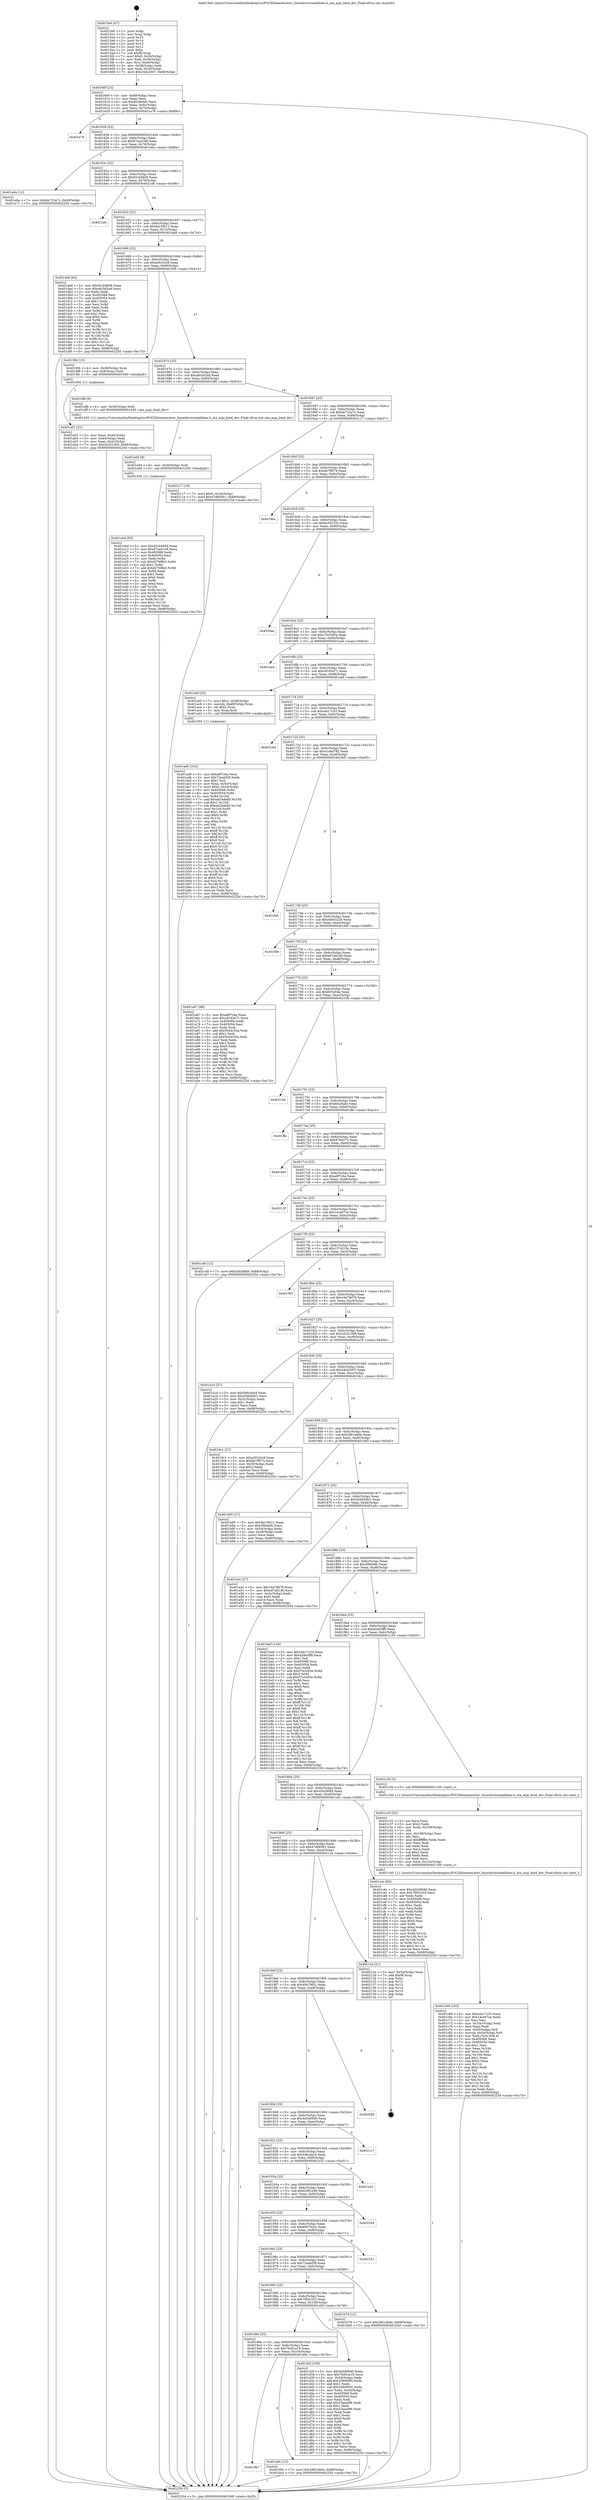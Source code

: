 digraph "0x4015e0" {
  label = "0x4015e0 (/mnt/c/Users/mathe/Desktop/tcc/POCII/binaries/extr_linuxdriversatalibata.h_ata_acpi_bind_dev_Final-ollvm.out::main(0))"
  labelloc = "t"
  node[shape=record]

  Entry [label="",width=0.3,height=0.3,shape=circle,fillcolor=black,style=filled]
  "0x40160f" [label="{
     0x40160f [23]\l
     | [instrs]\l
     &nbsp;&nbsp;0x40160f \<+3\>: mov -0x68(%rbp),%eax\l
     &nbsp;&nbsp;0x401612 \<+2\>: mov %eax,%ecx\l
     &nbsp;&nbsp;0x401614 \<+6\>: sub $0x8239cbfc,%ecx\l
     &nbsp;&nbsp;0x40161a \<+3\>: mov %eax,-0x6c(%rbp)\l
     &nbsp;&nbsp;0x40161d \<+3\>: mov %ecx,-0x70(%rbp)\l
     &nbsp;&nbsp;0x401620 \<+6\>: je 0000000000401e76 \<main+0x896\>\l
  }"]
  "0x401e76" [label="{
     0x401e76\l
  }", style=dashed]
  "0x401626" [label="{
     0x401626 [22]\l
     | [instrs]\l
     &nbsp;&nbsp;0x401626 \<+5\>: jmp 000000000040162b \<main+0x4b\>\l
     &nbsp;&nbsp;0x40162b \<+3\>: mov -0x6c(%rbp),%eax\l
     &nbsp;&nbsp;0x40162e \<+5\>: sub $0x87aa4108,%eax\l
     &nbsp;&nbsp;0x401633 \<+3\>: mov %eax,-0x74(%rbp)\l
     &nbsp;&nbsp;0x401636 \<+6\>: je 0000000000401e6a \<main+0x88a\>\l
  }"]
  Exit [label="",width=0.3,height=0.3,shape=circle,fillcolor=black,style=filled,peripheries=2]
  "0x401e6a" [label="{
     0x401e6a [12]\l
     | [instrs]\l
     &nbsp;&nbsp;0x401e6a \<+7\>: movl $0xbb723a7c,-0x68(%rbp)\l
     &nbsp;&nbsp;0x401e71 \<+5\>: jmp 000000000040225d \<main+0xc7d\>\l
  }"]
  "0x40163c" [label="{
     0x40163c [22]\l
     | [instrs]\l
     &nbsp;&nbsp;0x40163c \<+5\>: jmp 0000000000401641 \<main+0x61\>\l
     &nbsp;&nbsp;0x401641 \<+3\>: mov -0x6c(%rbp),%eax\l
     &nbsp;&nbsp;0x401644 \<+5\>: sub $0x92cb4858,%eax\l
     &nbsp;&nbsp;0x401649 \<+3\>: mov %eax,-0x78(%rbp)\l
     &nbsp;&nbsp;0x40164c \<+6\>: je 00000000004021e6 \<main+0xc06\>\l
  }"]
  "0x401e0d" [label="{
     0x401e0d [93]\l
     | [instrs]\l
     &nbsp;&nbsp;0x401e0d \<+5\>: mov $0x92cb4858,%eax\l
     &nbsp;&nbsp;0x401e12 \<+5\>: mov $0x87aa4108,%ecx\l
     &nbsp;&nbsp;0x401e17 \<+7\>: mov 0x405068,%edx\l
     &nbsp;&nbsp;0x401e1e \<+7\>: mov 0x405054,%esi\l
     &nbsp;&nbsp;0x401e25 \<+3\>: mov %edx,%r8d\l
     &nbsp;&nbsp;0x401e28 \<+7\>: sub $0xd2768fe3,%r8d\l
     &nbsp;&nbsp;0x401e2f \<+4\>: sub $0x1,%r8d\l
     &nbsp;&nbsp;0x401e33 \<+7\>: add $0xd2768fe3,%r8d\l
     &nbsp;&nbsp;0x401e3a \<+4\>: imul %r8d,%edx\l
     &nbsp;&nbsp;0x401e3e \<+3\>: and $0x1,%edx\l
     &nbsp;&nbsp;0x401e41 \<+3\>: cmp $0x0,%edx\l
     &nbsp;&nbsp;0x401e44 \<+4\>: sete %r9b\l
     &nbsp;&nbsp;0x401e48 \<+3\>: cmp $0xa,%esi\l
     &nbsp;&nbsp;0x401e4b \<+4\>: setl %r10b\l
     &nbsp;&nbsp;0x401e4f \<+3\>: mov %r9b,%r11b\l
     &nbsp;&nbsp;0x401e52 \<+3\>: and %r10b,%r11b\l
     &nbsp;&nbsp;0x401e55 \<+3\>: xor %r10b,%r9b\l
     &nbsp;&nbsp;0x401e58 \<+3\>: or %r9b,%r11b\l
     &nbsp;&nbsp;0x401e5b \<+4\>: test $0x1,%r11b\l
     &nbsp;&nbsp;0x401e5f \<+3\>: cmovne %ecx,%eax\l
     &nbsp;&nbsp;0x401e62 \<+3\>: mov %eax,-0x68(%rbp)\l
     &nbsp;&nbsp;0x401e65 \<+5\>: jmp 000000000040225d \<main+0xc7d\>\l
  }"]
  "0x4021e6" [label="{
     0x4021e6\l
  }", style=dashed]
  "0x401652" [label="{
     0x401652 [22]\l
     | [instrs]\l
     &nbsp;&nbsp;0x401652 \<+5\>: jmp 0000000000401657 \<main+0x77\>\l
     &nbsp;&nbsp;0x401657 \<+3\>: mov -0x6c(%rbp),%eax\l
     &nbsp;&nbsp;0x40165a \<+5\>: sub $0x9a15f011,%eax\l
     &nbsp;&nbsp;0x40165f \<+3\>: mov %eax,-0x7c(%rbp)\l
     &nbsp;&nbsp;0x401662 \<+6\>: je 0000000000401da8 \<main+0x7c8\>\l
  }"]
  "0x401e04" [label="{
     0x401e04 [9]\l
     | [instrs]\l
     &nbsp;&nbsp;0x401e04 \<+4\>: mov -0x50(%rbp),%rdi\l
     &nbsp;&nbsp;0x401e08 \<+5\>: call 0000000000401030 \<free@plt\>\l
     | [calls]\l
     &nbsp;&nbsp;0x401030 \{1\} (unknown)\l
  }"]
  "0x401da8" [label="{
     0x401da8 [83]\l
     | [instrs]\l
     &nbsp;&nbsp;0x401da8 \<+5\>: mov $0x92cb4858,%eax\l
     &nbsp;&nbsp;0x401dad \<+5\>: mov $0xa6c5d2ad,%ecx\l
     &nbsp;&nbsp;0x401db2 \<+2\>: xor %edx,%edx\l
     &nbsp;&nbsp;0x401db4 \<+7\>: mov 0x405068,%esi\l
     &nbsp;&nbsp;0x401dbb \<+7\>: mov 0x405054,%edi\l
     &nbsp;&nbsp;0x401dc2 \<+3\>: sub $0x1,%edx\l
     &nbsp;&nbsp;0x401dc5 \<+3\>: mov %esi,%r8d\l
     &nbsp;&nbsp;0x401dc8 \<+3\>: add %edx,%r8d\l
     &nbsp;&nbsp;0x401dcb \<+4\>: imul %r8d,%esi\l
     &nbsp;&nbsp;0x401dcf \<+3\>: and $0x1,%esi\l
     &nbsp;&nbsp;0x401dd2 \<+3\>: cmp $0x0,%esi\l
     &nbsp;&nbsp;0x401dd5 \<+4\>: sete %r9b\l
     &nbsp;&nbsp;0x401dd9 \<+3\>: cmp $0xa,%edi\l
     &nbsp;&nbsp;0x401ddc \<+4\>: setl %r10b\l
     &nbsp;&nbsp;0x401de0 \<+3\>: mov %r9b,%r11b\l
     &nbsp;&nbsp;0x401de3 \<+3\>: and %r10b,%r11b\l
     &nbsp;&nbsp;0x401de6 \<+3\>: xor %r10b,%r9b\l
     &nbsp;&nbsp;0x401de9 \<+3\>: or %r9b,%r11b\l
     &nbsp;&nbsp;0x401dec \<+4\>: test $0x1,%r11b\l
     &nbsp;&nbsp;0x401df0 \<+3\>: cmovne %ecx,%eax\l
     &nbsp;&nbsp;0x401df3 \<+3\>: mov %eax,-0x68(%rbp)\l
     &nbsp;&nbsp;0x401df6 \<+5\>: jmp 000000000040225d \<main+0xc7d\>\l
  }"]
  "0x401668" [label="{
     0x401668 [22]\l
     | [instrs]\l
     &nbsp;&nbsp;0x401668 \<+5\>: jmp 000000000040166d \<main+0x8d\>\l
     &nbsp;&nbsp;0x40166d \<+3\>: mov -0x6c(%rbp),%eax\l
     &nbsp;&nbsp;0x401670 \<+5\>: sub $0xa3f1b2c8,%eax\l
     &nbsp;&nbsp;0x401675 \<+3\>: mov %eax,-0x80(%rbp)\l
     &nbsp;&nbsp;0x401678 \<+6\>: je 00000000004019f4 \<main+0x414\>\l
  }"]
  "0x4019b7" [label="{
     0x4019b7\l
  }", style=dashed]
  "0x4019f4" [label="{
     0x4019f4 [13]\l
     | [instrs]\l
     &nbsp;&nbsp;0x4019f4 \<+4\>: mov -0x40(%rbp),%rax\l
     &nbsp;&nbsp;0x4019f8 \<+4\>: mov 0x8(%rax),%rdi\l
     &nbsp;&nbsp;0x4019fc \<+5\>: call 0000000000401060 \<atoi@plt\>\l
     | [calls]\l
     &nbsp;&nbsp;0x401060 \{1\} (unknown)\l
  }"]
  "0x40167e" [label="{
     0x40167e [25]\l
     | [instrs]\l
     &nbsp;&nbsp;0x40167e \<+5\>: jmp 0000000000401683 \<main+0xa3\>\l
     &nbsp;&nbsp;0x401683 \<+3\>: mov -0x6c(%rbp),%eax\l
     &nbsp;&nbsp;0x401686 \<+5\>: sub $0xa6c5d2ad,%eax\l
     &nbsp;&nbsp;0x40168b \<+6\>: mov %eax,-0x84(%rbp)\l
     &nbsp;&nbsp;0x401691 \<+6\>: je 0000000000401dfb \<main+0x81b\>\l
  }"]
  "0x401d9c" [label="{
     0x401d9c [12]\l
     | [instrs]\l
     &nbsp;&nbsp;0x401d9c \<+7\>: movl $0x2861a6de,-0x68(%rbp)\l
     &nbsp;&nbsp;0x401da3 \<+5\>: jmp 000000000040225d \<main+0xc7d\>\l
  }"]
  "0x401dfb" [label="{
     0x401dfb [9]\l
     | [instrs]\l
     &nbsp;&nbsp;0x401dfb \<+4\>: mov -0x50(%rbp),%rdi\l
     &nbsp;&nbsp;0x401dff \<+5\>: call 0000000000401430 \<ata_acpi_bind_dev\>\l
     | [calls]\l
     &nbsp;&nbsp;0x401430 \{1\} (/mnt/c/Users/mathe/Desktop/tcc/POCII/binaries/extr_linuxdriversatalibata.h_ata_acpi_bind_dev_Final-ollvm.out::ata_acpi_bind_dev)\l
  }"]
  "0x401697" [label="{
     0x401697 [25]\l
     | [instrs]\l
     &nbsp;&nbsp;0x401697 \<+5\>: jmp 000000000040169c \<main+0xbc\>\l
     &nbsp;&nbsp;0x40169c \<+3\>: mov -0x6c(%rbp),%eax\l
     &nbsp;&nbsp;0x40169f \<+5\>: sub $0xbb723a7c,%eax\l
     &nbsp;&nbsp;0x4016a4 \<+6\>: mov %eax,-0x88(%rbp)\l
     &nbsp;&nbsp;0x4016aa \<+6\>: je 0000000000402117 \<main+0xb37\>\l
  }"]
  "0x40199e" [label="{
     0x40199e [25]\l
     | [instrs]\l
     &nbsp;&nbsp;0x40199e \<+5\>: jmp 00000000004019a3 \<main+0x3c3\>\l
     &nbsp;&nbsp;0x4019a3 \<+3\>: mov -0x6c(%rbp),%eax\l
     &nbsp;&nbsp;0x4019a6 \<+5\>: sub $0x7bd5ca18,%eax\l
     &nbsp;&nbsp;0x4019ab \<+6\>: mov %eax,-0x104(%rbp)\l
     &nbsp;&nbsp;0x4019b1 \<+6\>: je 0000000000401d9c \<main+0x7bc\>\l
  }"]
  "0x402117" [label="{
     0x402117 [19]\l
     | [instrs]\l
     &nbsp;&nbsp;0x402117 \<+7\>: movl $0x0,-0x34(%rbp)\l
     &nbsp;&nbsp;0x40211e \<+7\>: movl $0x47d69361,-0x68(%rbp)\l
     &nbsp;&nbsp;0x402125 \<+5\>: jmp 000000000040225d \<main+0xc7d\>\l
  }"]
  "0x4016b0" [label="{
     0x4016b0 [25]\l
     | [instrs]\l
     &nbsp;&nbsp;0x4016b0 \<+5\>: jmp 00000000004016b5 \<main+0xd5\>\l
     &nbsp;&nbsp;0x4016b5 \<+3\>: mov -0x6c(%rbp),%eax\l
     &nbsp;&nbsp;0x4016b8 \<+5\>: sub $0xbb7ff574,%eax\l
     &nbsp;&nbsp;0x4016bd \<+6\>: mov %eax,-0x8c(%rbp)\l
     &nbsp;&nbsp;0x4016c3 \<+6\>: je 00000000004019dc \<main+0x3fc\>\l
  }"]
  "0x401d2f" [label="{
     0x401d2f [109]\l
     | [instrs]\l
     &nbsp;&nbsp;0x401d2f \<+5\>: mov $0x4d340940,%eax\l
     &nbsp;&nbsp;0x401d34 \<+5\>: mov $0x7bd5ca18,%ecx\l
     &nbsp;&nbsp;0x401d39 \<+3\>: mov -0x54(%rbp),%edx\l
     &nbsp;&nbsp;0x401d3c \<+6\>: add $0x2080f595,%edx\l
     &nbsp;&nbsp;0x401d42 \<+3\>: add $0x1,%edx\l
     &nbsp;&nbsp;0x401d45 \<+6\>: sub $0x2080f595,%edx\l
     &nbsp;&nbsp;0x401d4b \<+3\>: mov %edx,-0x54(%rbp)\l
     &nbsp;&nbsp;0x401d4e \<+7\>: mov 0x405068,%edx\l
     &nbsp;&nbsp;0x401d55 \<+7\>: mov 0x405054,%esi\l
     &nbsp;&nbsp;0x401d5c \<+2\>: mov %edx,%edi\l
     &nbsp;&nbsp;0x401d5e \<+6\>: add $0x53aea9f6,%edi\l
     &nbsp;&nbsp;0x401d64 \<+3\>: sub $0x1,%edi\l
     &nbsp;&nbsp;0x401d67 \<+6\>: sub $0x53aea9f6,%edi\l
     &nbsp;&nbsp;0x401d6d \<+3\>: imul %edi,%edx\l
     &nbsp;&nbsp;0x401d70 \<+3\>: and $0x1,%edx\l
     &nbsp;&nbsp;0x401d73 \<+3\>: cmp $0x0,%edx\l
     &nbsp;&nbsp;0x401d76 \<+4\>: sete %r8b\l
     &nbsp;&nbsp;0x401d7a \<+3\>: cmp $0xa,%esi\l
     &nbsp;&nbsp;0x401d7d \<+4\>: setl %r9b\l
     &nbsp;&nbsp;0x401d81 \<+3\>: mov %r8b,%r10b\l
     &nbsp;&nbsp;0x401d84 \<+3\>: and %r9b,%r10b\l
     &nbsp;&nbsp;0x401d87 \<+3\>: xor %r9b,%r8b\l
     &nbsp;&nbsp;0x401d8a \<+3\>: or %r8b,%r10b\l
     &nbsp;&nbsp;0x401d8d \<+4\>: test $0x1,%r10b\l
     &nbsp;&nbsp;0x401d91 \<+3\>: cmovne %ecx,%eax\l
     &nbsp;&nbsp;0x401d94 \<+3\>: mov %eax,-0x68(%rbp)\l
     &nbsp;&nbsp;0x401d97 \<+5\>: jmp 000000000040225d \<main+0xc7d\>\l
  }"]
  "0x4019dc" [label="{
     0x4019dc\l
  }", style=dashed]
  "0x4016c9" [label="{
     0x4016c9 [25]\l
     | [instrs]\l
     &nbsp;&nbsp;0x4016c9 \<+5\>: jmp 00000000004016ce \<main+0xee\>\l
     &nbsp;&nbsp;0x4016ce \<+3\>: mov -0x6c(%rbp),%eax\l
     &nbsp;&nbsp;0x4016d1 \<+5\>: sub $0xbc56233c,%eax\l
     &nbsp;&nbsp;0x4016d6 \<+6\>: mov %eax,-0x90(%rbp)\l
     &nbsp;&nbsp;0x4016dc \<+6\>: je 00000000004020ae \<main+0xace\>\l
  }"]
  "0x401c69" [label="{
     0x401c69 [103]\l
     | [instrs]\l
     &nbsp;&nbsp;0x401c69 \<+5\>: mov $0xceb17c33,%ecx\l
     &nbsp;&nbsp;0x401c6e \<+5\>: mov $0x14ce67ce,%edx\l
     &nbsp;&nbsp;0x401c73 \<+2\>: xor %esi,%esi\l
     &nbsp;&nbsp;0x401c75 \<+6\>: mov -0x10c(%rbp),%edi\l
     &nbsp;&nbsp;0x401c7b \<+3\>: imul %eax,%edi\l
     &nbsp;&nbsp;0x401c7e \<+4\>: mov -0x50(%rbp),%r8\l
     &nbsp;&nbsp;0x401c82 \<+4\>: movslq -0x54(%rbp),%r9\l
     &nbsp;&nbsp;0x401c86 \<+4\>: mov %edi,(%r8,%r9,4)\l
     &nbsp;&nbsp;0x401c8a \<+7\>: mov 0x405068,%eax\l
     &nbsp;&nbsp;0x401c91 \<+7\>: mov 0x405054,%edi\l
     &nbsp;&nbsp;0x401c98 \<+3\>: sub $0x1,%esi\l
     &nbsp;&nbsp;0x401c9b \<+3\>: mov %eax,%r10d\l
     &nbsp;&nbsp;0x401c9e \<+3\>: add %esi,%r10d\l
     &nbsp;&nbsp;0x401ca1 \<+4\>: imul %r10d,%eax\l
     &nbsp;&nbsp;0x401ca5 \<+3\>: and $0x1,%eax\l
     &nbsp;&nbsp;0x401ca8 \<+3\>: cmp $0x0,%eax\l
     &nbsp;&nbsp;0x401cab \<+4\>: sete %r11b\l
     &nbsp;&nbsp;0x401caf \<+3\>: cmp $0xa,%edi\l
     &nbsp;&nbsp;0x401cb2 \<+3\>: setl %bl\l
     &nbsp;&nbsp;0x401cb5 \<+3\>: mov %r11b,%r14b\l
     &nbsp;&nbsp;0x401cb8 \<+3\>: and %bl,%r14b\l
     &nbsp;&nbsp;0x401cbb \<+3\>: xor %bl,%r11b\l
     &nbsp;&nbsp;0x401cbe \<+3\>: or %r11b,%r14b\l
     &nbsp;&nbsp;0x401cc1 \<+4\>: test $0x1,%r14b\l
     &nbsp;&nbsp;0x401cc5 \<+3\>: cmovne %edx,%ecx\l
     &nbsp;&nbsp;0x401cc8 \<+3\>: mov %ecx,-0x68(%rbp)\l
     &nbsp;&nbsp;0x401ccb \<+5\>: jmp 000000000040225d \<main+0xc7d\>\l
  }"]
  "0x4020ae" [label="{
     0x4020ae\l
  }", style=dashed]
  "0x4016e2" [label="{
     0x4016e2 [25]\l
     | [instrs]\l
     &nbsp;&nbsp;0x4016e2 \<+5\>: jmp 00000000004016e7 \<main+0x107\>\l
     &nbsp;&nbsp;0x4016e7 \<+3\>: mov -0x6c(%rbp),%eax\l
     &nbsp;&nbsp;0x4016ea \<+5\>: sub $0xc7b53d0a,%eax\l
     &nbsp;&nbsp;0x4016ef \<+6\>: mov %eax,-0x94(%rbp)\l
     &nbsp;&nbsp;0x4016f5 \<+6\>: je 0000000000401ea4 \<main+0x8c4\>\l
  }"]
  "0x401c35" [label="{
     0x401c35 [52]\l
     | [instrs]\l
     &nbsp;&nbsp;0x401c35 \<+2\>: xor %ecx,%ecx\l
     &nbsp;&nbsp;0x401c37 \<+5\>: mov $0x2,%edx\l
     &nbsp;&nbsp;0x401c3c \<+6\>: mov %edx,-0x108(%rbp)\l
     &nbsp;&nbsp;0x401c42 \<+1\>: cltd\l
     &nbsp;&nbsp;0x401c43 \<+6\>: mov -0x108(%rbp),%esi\l
     &nbsp;&nbsp;0x401c49 \<+2\>: idiv %esi\l
     &nbsp;&nbsp;0x401c4b \<+6\>: imul $0xfffffffe,%edx,%edx\l
     &nbsp;&nbsp;0x401c51 \<+2\>: mov %ecx,%edi\l
     &nbsp;&nbsp;0x401c53 \<+2\>: sub %edx,%edi\l
     &nbsp;&nbsp;0x401c55 \<+2\>: mov %ecx,%edx\l
     &nbsp;&nbsp;0x401c57 \<+3\>: sub $0x1,%edx\l
     &nbsp;&nbsp;0x401c5a \<+2\>: add %edx,%edi\l
     &nbsp;&nbsp;0x401c5c \<+2\>: sub %edi,%ecx\l
     &nbsp;&nbsp;0x401c5e \<+6\>: mov %ecx,-0x10c(%rbp)\l
     &nbsp;&nbsp;0x401c64 \<+5\>: call 0000000000401160 \<next_i\>\l
     | [calls]\l
     &nbsp;&nbsp;0x401160 \{1\} (/mnt/c/Users/mathe/Desktop/tcc/POCII/binaries/extr_linuxdriversatalibata.h_ata_acpi_bind_dev_Final-ollvm.out::next_i)\l
  }"]
  "0x401ea4" [label="{
     0x401ea4\l
  }", style=dashed]
  "0x4016fb" [label="{
     0x4016fb [25]\l
     | [instrs]\l
     &nbsp;&nbsp;0x4016fb \<+5\>: jmp 0000000000401700 \<main+0x120\>\l
     &nbsp;&nbsp;0x401700 \<+3\>: mov -0x6c(%rbp),%eax\l
     &nbsp;&nbsp;0x401703 \<+5\>: sub $0xc8183e71,%eax\l
     &nbsp;&nbsp;0x401708 \<+6\>: mov %eax,-0x98(%rbp)\l
     &nbsp;&nbsp;0x40170e \<+6\>: je 0000000000401abf \<main+0x4df\>\l
  }"]
  "0x401985" [label="{
     0x401985 [25]\l
     | [instrs]\l
     &nbsp;&nbsp;0x401985 \<+5\>: jmp 000000000040198a \<main+0x3aa\>\l
     &nbsp;&nbsp;0x40198a \<+3\>: mov -0x6c(%rbp),%eax\l
     &nbsp;&nbsp;0x40198d \<+5\>: sub $0x78f3c333,%eax\l
     &nbsp;&nbsp;0x401992 \<+6\>: mov %eax,-0x100(%rbp)\l
     &nbsp;&nbsp;0x401998 \<+6\>: je 0000000000401d2f \<main+0x74f\>\l
  }"]
  "0x401abf" [label="{
     0x401abf [23]\l
     | [instrs]\l
     &nbsp;&nbsp;0x401abf \<+7\>: movl $0x1,-0x48(%rbp)\l
     &nbsp;&nbsp;0x401ac6 \<+4\>: movslq -0x48(%rbp),%rax\l
     &nbsp;&nbsp;0x401aca \<+4\>: shl $0x2,%rax\l
     &nbsp;&nbsp;0x401ace \<+3\>: mov %rax,%rdi\l
     &nbsp;&nbsp;0x401ad1 \<+5\>: call 0000000000401050 \<malloc@plt\>\l
     | [calls]\l
     &nbsp;&nbsp;0x401050 \{1\} (unknown)\l
  }"]
  "0x401714" [label="{
     0x401714 [25]\l
     | [instrs]\l
     &nbsp;&nbsp;0x401714 \<+5\>: jmp 0000000000401719 \<main+0x139\>\l
     &nbsp;&nbsp;0x401719 \<+3\>: mov -0x6c(%rbp),%eax\l
     &nbsp;&nbsp;0x40171c \<+5\>: sub $0xceb17c33,%eax\l
     &nbsp;&nbsp;0x401721 \<+6\>: mov %eax,-0x9c(%rbp)\l
     &nbsp;&nbsp;0x401727 \<+6\>: je 000000000040216d \<main+0xb8d\>\l
  }"]
  "0x401b79" [label="{
     0x401b79 [12]\l
     | [instrs]\l
     &nbsp;&nbsp;0x401b79 \<+7\>: movl $0x2861a6de,-0x68(%rbp)\l
     &nbsp;&nbsp;0x401b80 \<+5\>: jmp 000000000040225d \<main+0xc7d\>\l
  }"]
  "0x40216d" [label="{
     0x40216d\l
  }", style=dashed]
  "0x40172d" [label="{
     0x40172d [25]\l
     | [instrs]\l
     &nbsp;&nbsp;0x40172d \<+5\>: jmp 0000000000401732 \<main+0x152\>\l
     &nbsp;&nbsp;0x401732 \<+3\>: mov -0x6c(%rbp),%eax\l
     &nbsp;&nbsp;0x401735 \<+5\>: sub $0xe1ebd782,%eax\l
     &nbsp;&nbsp;0x40173a \<+6\>: mov %eax,-0xa0(%rbp)\l
     &nbsp;&nbsp;0x401740 \<+6\>: je 0000000000401fe5 \<main+0xa05\>\l
  }"]
  "0x40196c" [label="{
     0x40196c [25]\l
     | [instrs]\l
     &nbsp;&nbsp;0x40196c \<+5\>: jmp 0000000000401971 \<main+0x391\>\l
     &nbsp;&nbsp;0x401971 \<+3\>: mov -0x6c(%rbp),%eax\l
     &nbsp;&nbsp;0x401974 \<+5\>: sub $0x72eabf28,%eax\l
     &nbsp;&nbsp;0x401979 \<+6\>: mov %eax,-0xfc(%rbp)\l
     &nbsp;&nbsp;0x40197f \<+6\>: je 0000000000401b79 \<main+0x599\>\l
  }"]
  "0x401fe5" [label="{
     0x401fe5\l
  }", style=dashed]
  "0x401746" [label="{
     0x401746 [25]\l
     | [instrs]\l
     &nbsp;&nbsp;0x401746 \<+5\>: jmp 000000000040174b \<main+0x16b\>\l
     &nbsp;&nbsp;0x40174b \<+3\>: mov -0x6c(%rbp),%eax\l
     &nbsp;&nbsp;0x40174e \<+5\>: sub $0xe4b03226,%eax\l
     &nbsp;&nbsp;0x401753 \<+6\>: mov %eax,-0xa4(%rbp)\l
     &nbsp;&nbsp;0x401759 \<+6\>: je 0000000000401fd9 \<main+0x9f9\>\l
  }"]
  "0x402251" [label="{
     0x402251\l
  }", style=dashed]
  "0x401fd9" [label="{
     0x401fd9\l
  }", style=dashed]
  "0x40175f" [label="{
     0x40175f [25]\l
     | [instrs]\l
     &nbsp;&nbsp;0x40175f \<+5\>: jmp 0000000000401764 \<main+0x184\>\l
     &nbsp;&nbsp;0x401764 \<+3\>: mov -0x6c(%rbp),%eax\l
     &nbsp;&nbsp;0x401767 \<+5\>: sub $0xed7dd140,%eax\l
     &nbsp;&nbsp;0x40176c \<+6\>: mov %eax,-0xa8(%rbp)\l
     &nbsp;&nbsp;0x401772 \<+6\>: je 0000000000401a67 \<main+0x487\>\l
  }"]
  "0x401953" [label="{
     0x401953 [25]\l
     | [instrs]\l
     &nbsp;&nbsp;0x401953 \<+5\>: jmp 0000000000401958 \<main+0x378\>\l
     &nbsp;&nbsp;0x401958 \<+3\>: mov -0x6c(%rbp),%eax\l
     &nbsp;&nbsp;0x40195b \<+5\>: sub $0x69070cbc,%eax\l
     &nbsp;&nbsp;0x401960 \<+6\>: mov %eax,-0xf8(%rbp)\l
     &nbsp;&nbsp;0x401966 \<+6\>: je 0000000000402251 \<main+0xc71\>\l
  }"]
  "0x401a67" [label="{
     0x401a67 [88]\l
     | [instrs]\l
     &nbsp;&nbsp;0x401a67 \<+5\>: mov $0xa9f7c6a,%eax\l
     &nbsp;&nbsp;0x401a6c \<+5\>: mov $0xc8183e71,%ecx\l
     &nbsp;&nbsp;0x401a71 \<+7\>: mov 0x405068,%edx\l
     &nbsp;&nbsp;0x401a78 \<+7\>: mov 0x405054,%esi\l
     &nbsp;&nbsp;0x401a7f \<+2\>: mov %edx,%edi\l
     &nbsp;&nbsp;0x401a81 \<+6\>: add $0x5044c53a,%edi\l
     &nbsp;&nbsp;0x401a87 \<+3\>: sub $0x1,%edi\l
     &nbsp;&nbsp;0x401a8a \<+6\>: sub $0x5044c53a,%edi\l
     &nbsp;&nbsp;0x401a90 \<+3\>: imul %edi,%edx\l
     &nbsp;&nbsp;0x401a93 \<+3\>: and $0x1,%edx\l
     &nbsp;&nbsp;0x401a96 \<+3\>: cmp $0x0,%edx\l
     &nbsp;&nbsp;0x401a99 \<+4\>: sete %r8b\l
     &nbsp;&nbsp;0x401a9d \<+3\>: cmp $0xa,%esi\l
     &nbsp;&nbsp;0x401aa0 \<+4\>: setl %r9b\l
     &nbsp;&nbsp;0x401aa4 \<+3\>: mov %r8b,%r10b\l
     &nbsp;&nbsp;0x401aa7 \<+3\>: and %r9b,%r10b\l
     &nbsp;&nbsp;0x401aaa \<+3\>: xor %r9b,%r8b\l
     &nbsp;&nbsp;0x401aad \<+3\>: or %r8b,%r10b\l
     &nbsp;&nbsp;0x401ab0 \<+4\>: test $0x1,%r10b\l
     &nbsp;&nbsp;0x401ab4 \<+3\>: cmovne %ecx,%eax\l
     &nbsp;&nbsp;0x401ab7 \<+3\>: mov %eax,-0x68(%rbp)\l
     &nbsp;&nbsp;0x401aba \<+5\>: jmp 000000000040225d \<main+0xc7d\>\l
  }"]
  "0x401778" [label="{
     0x401778 [25]\l
     | [instrs]\l
     &nbsp;&nbsp;0x401778 \<+5\>: jmp 000000000040177d \<main+0x19d\>\l
     &nbsp;&nbsp;0x40177d \<+3\>: mov -0x6c(%rbp),%eax\l
     &nbsp;&nbsp;0x401780 \<+5\>: sub $0xfcf5264e,%eax\l
     &nbsp;&nbsp;0x401785 \<+6\>: mov %eax,-0xac(%rbp)\l
     &nbsp;&nbsp;0x40178b \<+6\>: je 000000000040210b \<main+0xb2b\>\l
  }"]
  "0x402204" [label="{
     0x402204\l
  }", style=dashed]
  "0x40210b" [label="{
     0x40210b\l
  }", style=dashed]
  "0x401791" [label="{
     0x401791 [25]\l
     | [instrs]\l
     &nbsp;&nbsp;0x401791 \<+5\>: jmp 0000000000401796 \<main+0x1b6\>\l
     &nbsp;&nbsp;0x401796 \<+3\>: mov -0x6c(%rbp),%eax\l
     &nbsp;&nbsp;0x401799 \<+5\>: sub $0xfe428a8e,%eax\l
     &nbsp;&nbsp;0x40179e \<+6\>: mov %eax,-0xb0(%rbp)\l
     &nbsp;&nbsp;0x4017a4 \<+6\>: je 0000000000401ffe \<main+0xa1e\>\l
  }"]
  "0x40193a" [label="{
     0x40193a [25]\l
     | [instrs]\l
     &nbsp;&nbsp;0x40193a \<+5\>: jmp 000000000040193f \<main+0x35f\>\l
     &nbsp;&nbsp;0x40193f \<+3\>: mov -0x6c(%rbp),%eax\l
     &nbsp;&nbsp;0x401942 \<+5\>: sub $0x63f61e46,%eax\l
     &nbsp;&nbsp;0x401947 \<+6\>: mov %eax,-0xf4(%rbp)\l
     &nbsp;&nbsp;0x40194d \<+6\>: je 0000000000402204 \<main+0xc24\>\l
  }"]
  "0x401ffe" [label="{
     0x401ffe\l
  }", style=dashed]
  "0x4017aa" [label="{
     0x4017aa [25]\l
     | [instrs]\l
     &nbsp;&nbsp;0x4017aa \<+5\>: jmp 00000000004017af \<main+0x1cf\>\l
     &nbsp;&nbsp;0x4017af \<+3\>: mov -0x6c(%rbp),%eax\l
     &nbsp;&nbsp;0x4017b2 \<+5\>: sub $0x9794273,%eax\l
     &nbsp;&nbsp;0x4017b7 \<+6\>: mov %eax,-0xb4(%rbp)\l
     &nbsp;&nbsp;0x4017bd \<+6\>: je 0000000000401ebf \<main+0x8df\>\l
  }"]
  "0x401a31" [label="{
     0x401a31\l
  }", style=dashed]
  "0x401ebf" [label="{
     0x401ebf\l
  }", style=dashed]
  "0x4017c3" [label="{
     0x4017c3 [25]\l
     | [instrs]\l
     &nbsp;&nbsp;0x4017c3 \<+5\>: jmp 00000000004017c8 \<main+0x1e8\>\l
     &nbsp;&nbsp;0x4017c8 \<+3\>: mov -0x6c(%rbp),%eax\l
     &nbsp;&nbsp;0x4017cb \<+5\>: sub $0xa9f7c6a,%eax\l
     &nbsp;&nbsp;0x4017d0 \<+6\>: mov %eax,-0xb8(%rbp)\l
     &nbsp;&nbsp;0x4017d6 \<+6\>: je 000000000040213f \<main+0xb5f\>\l
  }"]
  "0x401921" [label="{
     0x401921 [25]\l
     | [instrs]\l
     &nbsp;&nbsp;0x401921 \<+5\>: jmp 0000000000401926 \<main+0x346\>\l
     &nbsp;&nbsp;0x401926 \<+3\>: mov -0x6c(%rbp),%eax\l
     &nbsp;&nbsp;0x401929 \<+5\>: sub $0x546cabc4,%eax\l
     &nbsp;&nbsp;0x40192e \<+6\>: mov %eax,-0xf0(%rbp)\l
     &nbsp;&nbsp;0x401934 \<+6\>: je 0000000000401a31 \<main+0x451\>\l
  }"]
  "0x40213f" [label="{
     0x40213f\l
  }", style=dashed]
  "0x4017dc" [label="{
     0x4017dc [25]\l
     | [instrs]\l
     &nbsp;&nbsp;0x4017dc \<+5\>: jmp 00000000004017e1 \<main+0x201\>\l
     &nbsp;&nbsp;0x4017e1 \<+3\>: mov -0x6c(%rbp),%eax\l
     &nbsp;&nbsp;0x4017e4 \<+5\>: sub $0x14ce67ce,%eax\l
     &nbsp;&nbsp;0x4017e9 \<+6\>: mov %eax,-0xbc(%rbp)\l
     &nbsp;&nbsp;0x4017ef \<+6\>: je 0000000000401cd0 \<main+0x6f0\>\l
  }"]
  "0x4021c7" [label="{
     0x4021c7\l
  }", style=dashed]
  "0x401cd0" [label="{
     0x401cd0 [12]\l
     | [instrs]\l
     &nbsp;&nbsp;0x401cd0 \<+7\>: movl $0x43b28fd9,-0x68(%rbp)\l
     &nbsp;&nbsp;0x401cd7 \<+5\>: jmp 000000000040225d \<main+0xc7d\>\l
  }"]
  "0x4017f5" [label="{
     0x4017f5 [25]\l
     | [instrs]\l
     &nbsp;&nbsp;0x4017f5 \<+5\>: jmp 00000000004017fa \<main+0x21a\>\l
     &nbsp;&nbsp;0x4017fa \<+3\>: mov -0x6c(%rbp),%eax\l
     &nbsp;&nbsp;0x4017fd \<+5\>: sub $0x1574219c,%eax\l
     &nbsp;&nbsp;0x401802 \<+6\>: mov %eax,-0xc0(%rbp)\l
     &nbsp;&nbsp;0x401808 \<+6\>: je 0000000000401f45 \<main+0x965\>\l
  }"]
  "0x401908" [label="{
     0x401908 [25]\l
     | [instrs]\l
     &nbsp;&nbsp;0x401908 \<+5\>: jmp 000000000040190d \<main+0x32d\>\l
     &nbsp;&nbsp;0x40190d \<+3\>: mov -0x6c(%rbp),%eax\l
     &nbsp;&nbsp;0x401910 \<+5\>: sub $0x4d340940,%eax\l
     &nbsp;&nbsp;0x401915 \<+6\>: mov %eax,-0xec(%rbp)\l
     &nbsp;&nbsp;0x40191b \<+6\>: je 00000000004021c7 \<main+0xbe7\>\l
  }"]
  "0x401f45" [label="{
     0x401f45\l
  }", style=dashed]
  "0x40180e" [label="{
     0x40180e [25]\l
     | [instrs]\l
     &nbsp;&nbsp;0x40180e \<+5\>: jmp 0000000000401813 \<main+0x233\>\l
     &nbsp;&nbsp;0x401813 \<+3\>: mov -0x6c(%rbp),%eax\l
     &nbsp;&nbsp;0x401816 \<+5\>: sub $0x16e78d79,%eax\l
     &nbsp;&nbsp;0x40181b \<+6\>: mov %eax,-0xc4(%rbp)\l
     &nbsp;&nbsp;0x401821 \<+6\>: je 000000000040201c \<main+0xa3c\>\l
  }"]
  "0x402028" [label="{
     0x402028\l
  }", style=dashed]
  "0x40201c" [label="{
     0x40201c\l
  }", style=dashed]
  "0x401827" [label="{
     0x401827 [25]\l
     | [instrs]\l
     &nbsp;&nbsp;0x401827 \<+5\>: jmp 000000000040182c \<main+0x24c\>\l
     &nbsp;&nbsp;0x40182c \<+3\>: mov -0x6c(%rbp),%eax\l
     &nbsp;&nbsp;0x40182f \<+5\>: sub $0x24251309,%eax\l
     &nbsp;&nbsp;0x401834 \<+6\>: mov %eax,-0xc8(%rbp)\l
     &nbsp;&nbsp;0x40183a \<+6\>: je 0000000000401a16 \<main+0x436\>\l
  }"]
  "0x4018ef" [label="{
     0x4018ef [25]\l
     | [instrs]\l
     &nbsp;&nbsp;0x4018ef \<+5\>: jmp 00000000004018f4 \<main+0x314\>\l
     &nbsp;&nbsp;0x4018f4 \<+3\>: mov -0x6c(%rbp),%eax\l
     &nbsp;&nbsp;0x4018f7 \<+5\>: sub $0x49b79f41,%eax\l
     &nbsp;&nbsp;0x4018fc \<+6\>: mov %eax,-0xe8(%rbp)\l
     &nbsp;&nbsp;0x401902 \<+6\>: je 0000000000402028 \<main+0xa48\>\l
  }"]
  "0x401a16" [label="{
     0x401a16 [27]\l
     | [instrs]\l
     &nbsp;&nbsp;0x401a16 \<+5\>: mov $0x546cabc4,%eax\l
     &nbsp;&nbsp;0x401a1b \<+5\>: mov $0x2b4b04b1,%ecx\l
     &nbsp;&nbsp;0x401a20 \<+3\>: mov -0x2c(%rbp),%edx\l
     &nbsp;&nbsp;0x401a23 \<+3\>: cmp $0x1,%edx\l
     &nbsp;&nbsp;0x401a26 \<+3\>: cmovl %ecx,%eax\l
     &nbsp;&nbsp;0x401a29 \<+3\>: mov %eax,-0x68(%rbp)\l
     &nbsp;&nbsp;0x401a2c \<+5\>: jmp 000000000040225d \<main+0xc7d\>\l
  }"]
  "0x401840" [label="{
     0x401840 [25]\l
     | [instrs]\l
     &nbsp;&nbsp;0x401840 \<+5\>: jmp 0000000000401845 \<main+0x265\>\l
     &nbsp;&nbsp;0x401845 \<+3\>: mov -0x6c(%rbp),%eax\l
     &nbsp;&nbsp;0x401848 \<+5\>: sub $0x24cb2007,%eax\l
     &nbsp;&nbsp;0x40184d \<+6\>: mov %eax,-0xcc(%rbp)\l
     &nbsp;&nbsp;0x401853 \<+6\>: je 00000000004019c1 \<main+0x3e1\>\l
  }"]
  "0x40212a" [label="{
     0x40212a [21]\l
     | [instrs]\l
     &nbsp;&nbsp;0x40212a \<+3\>: mov -0x34(%rbp),%eax\l
     &nbsp;&nbsp;0x40212d \<+7\>: add $0xf8,%rsp\l
     &nbsp;&nbsp;0x402134 \<+1\>: pop %rbx\l
     &nbsp;&nbsp;0x402135 \<+2\>: pop %r12\l
     &nbsp;&nbsp;0x402137 \<+2\>: pop %r13\l
     &nbsp;&nbsp;0x402139 \<+2\>: pop %r14\l
     &nbsp;&nbsp;0x40213b \<+2\>: pop %r15\l
     &nbsp;&nbsp;0x40213d \<+1\>: pop %rbp\l
     &nbsp;&nbsp;0x40213e \<+1\>: ret\l
  }"]
  "0x4019c1" [label="{
     0x4019c1 [27]\l
     | [instrs]\l
     &nbsp;&nbsp;0x4019c1 \<+5\>: mov $0xa3f1b2c8,%eax\l
     &nbsp;&nbsp;0x4019c6 \<+5\>: mov $0xbb7ff574,%ecx\l
     &nbsp;&nbsp;0x4019cb \<+3\>: mov -0x30(%rbp),%edx\l
     &nbsp;&nbsp;0x4019ce \<+3\>: cmp $0x2,%edx\l
     &nbsp;&nbsp;0x4019d1 \<+3\>: cmovne %ecx,%eax\l
     &nbsp;&nbsp;0x4019d4 \<+3\>: mov %eax,-0x68(%rbp)\l
     &nbsp;&nbsp;0x4019d7 \<+5\>: jmp 000000000040225d \<main+0xc7d\>\l
  }"]
  "0x401859" [label="{
     0x401859 [25]\l
     | [instrs]\l
     &nbsp;&nbsp;0x401859 \<+5\>: jmp 000000000040185e \<main+0x27e\>\l
     &nbsp;&nbsp;0x40185e \<+3\>: mov -0x6c(%rbp),%eax\l
     &nbsp;&nbsp;0x401861 \<+5\>: sub $0x2861a6de,%eax\l
     &nbsp;&nbsp;0x401866 \<+6\>: mov %eax,-0xd0(%rbp)\l
     &nbsp;&nbsp;0x40186c \<+6\>: je 0000000000401b85 \<main+0x5a5\>\l
  }"]
  "0x40225d" [label="{
     0x40225d [5]\l
     | [instrs]\l
     &nbsp;&nbsp;0x40225d \<+5\>: jmp 000000000040160f \<main+0x2f\>\l
  }"]
  "0x4015e0" [label="{
     0x4015e0 [47]\l
     | [instrs]\l
     &nbsp;&nbsp;0x4015e0 \<+1\>: push %rbp\l
     &nbsp;&nbsp;0x4015e1 \<+3\>: mov %rsp,%rbp\l
     &nbsp;&nbsp;0x4015e4 \<+2\>: push %r15\l
     &nbsp;&nbsp;0x4015e6 \<+2\>: push %r14\l
     &nbsp;&nbsp;0x4015e8 \<+2\>: push %r13\l
     &nbsp;&nbsp;0x4015ea \<+2\>: push %r12\l
     &nbsp;&nbsp;0x4015ec \<+1\>: push %rbx\l
     &nbsp;&nbsp;0x4015ed \<+7\>: sub $0xf8,%rsp\l
     &nbsp;&nbsp;0x4015f4 \<+7\>: movl $0x0,-0x34(%rbp)\l
     &nbsp;&nbsp;0x4015fb \<+3\>: mov %edi,-0x38(%rbp)\l
     &nbsp;&nbsp;0x4015fe \<+4\>: mov %rsi,-0x40(%rbp)\l
     &nbsp;&nbsp;0x401602 \<+3\>: mov -0x38(%rbp),%edi\l
     &nbsp;&nbsp;0x401605 \<+3\>: mov %edi,-0x30(%rbp)\l
     &nbsp;&nbsp;0x401608 \<+7\>: movl $0x24cb2007,-0x68(%rbp)\l
  }"]
  "0x401a01" [label="{
     0x401a01 [21]\l
     | [instrs]\l
     &nbsp;&nbsp;0x401a01 \<+3\>: mov %eax,-0x44(%rbp)\l
     &nbsp;&nbsp;0x401a04 \<+3\>: mov -0x44(%rbp),%eax\l
     &nbsp;&nbsp;0x401a07 \<+3\>: mov %eax,-0x2c(%rbp)\l
     &nbsp;&nbsp;0x401a0a \<+7\>: movl $0x24251309,-0x68(%rbp)\l
     &nbsp;&nbsp;0x401a11 \<+5\>: jmp 000000000040225d \<main+0xc7d\>\l
  }"]
  "0x4018d6" [label="{
     0x4018d6 [25]\l
     | [instrs]\l
     &nbsp;&nbsp;0x4018d6 \<+5\>: jmp 00000000004018db \<main+0x2fb\>\l
     &nbsp;&nbsp;0x4018db \<+3\>: mov -0x6c(%rbp),%eax\l
     &nbsp;&nbsp;0x4018de \<+5\>: sub $0x47d69361,%eax\l
     &nbsp;&nbsp;0x4018e3 \<+6\>: mov %eax,-0xe4(%rbp)\l
     &nbsp;&nbsp;0x4018e9 \<+6\>: je 000000000040212a \<main+0xb4a\>\l
  }"]
  "0x401b85" [label="{
     0x401b85 [27]\l
     | [instrs]\l
     &nbsp;&nbsp;0x401b85 \<+5\>: mov $0x9a15f011,%eax\l
     &nbsp;&nbsp;0x401b8a \<+5\>: mov $0x3f9ebdfc,%ecx\l
     &nbsp;&nbsp;0x401b8f \<+3\>: mov -0x54(%rbp),%edx\l
     &nbsp;&nbsp;0x401b92 \<+3\>: cmp -0x48(%rbp),%edx\l
     &nbsp;&nbsp;0x401b95 \<+3\>: cmovl %ecx,%eax\l
     &nbsp;&nbsp;0x401b98 \<+3\>: mov %eax,-0x68(%rbp)\l
     &nbsp;&nbsp;0x401b9b \<+5\>: jmp 000000000040225d \<main+0xc7d\>\l
  }"]
  "0x401872" [label="{
     0x401872 [25]\l
     | [instrs]\l
     &nbsp;&nbsp;0x401872 \<+5\>: jmp 0000000000401877 \<main+0x297\>\l
     &nbsp;&nbsp;0x401877 \<+3\>: mov -0x6c(%rbp),%eax\l
     &nbsp;&nbsp;0x40187a \<+5\>: sub $0x2b4b04b1,%eax\l
     &nbsp;&nbsp;0x40187f \<+6\>: mov %eax,-0xd4(%rbp)\l
     &nbsp;&nbsp;0x401885 \<+6\>: je 0000000000401a4c \<main+0x46c\>\l
  }"]
  "0x401cdc" [label="{
     0x401cdc [83]\l
     | [instrs]\l
     &nbsp;&nbsp;0x401cdc \<+5\>: mov $0x4d340940,%eax\l
     &nbsp;&nbsp;0x401ce1 \<+5\>: mov $0x78f3c333,%ecx\l
     &nbsp;&nbsp;0x401ce6 \<+2\>: xor %edx,%edx\l
     &nbsp;&nbsp;0x401ce8 \<+7\>: mov 0x405068,%esi\l
     &nbsp;&nbsp;0x401cef \<+7\>: mov 0x405054,%edi\l
     &nbsp;&nbsp;0x401cf6 \<+3\>: sub $0x1,%edx\l
     &nbsp;&nbsp;0x401cf9 \<+3\>: mov %esi,%r8d\l
     &nbsp;&nbsp;0x401cfc \<+3\>: add %edx,%r8d\l
     &nbsp;&nbsp;0x401cff \<+4\>: imul %r8d,%esi\l
     &nbsp;&nbsp;0x401d03 \<+3\>: and $0x1,%esi\l
     &nbsp;&nbsp;0x401d06 \<+3\>: cmp $0x0,%esi\l
     &nbsp;&nbsp;0x401d09 \<+4\>: sete %r9b\l
     &nbsp;&nbsp;0x401d0d \<+3\>: cmp $0xa,%edi\l
     &nbsp;&nbsp;0x401d10 \<+4\>: setl %r10b\l
     &nbsp;&nbsp;0x401d14 \<+3\>: mov %r9b,%r11b\l
     &nbsp;&nbsp;0x401d17 \<+3\>: and %r10b,%r11b\l
     &nbsp;&nbsp;0x401d1a \<+3\>: xor %r10b,%r9b\l
     &nbsp;&nbsp;0x401d1d \<+3\>: or %r9b,%r11b\l
     &nbsp;&nbsp;0x401d20 \<+4\>: test $0x1,%r11b\l
     &nbsp;&nbsp;0x401d24 \<+3\>: cmovne %ecx,%eax\l
     &nbsp;&nbsp;0x401d27 \<+3\>: mov %eax,-0x68(%rbp)\l
     &nbsp;&nbsp;0x401d2a \<+5\>: jmp 000000000040225d \<main+0xc7d\>\l
  }"]
  "0x401a4c" [label="{
     0x401a4c [27]\l
     | [instrs]\l
     &nbsp;&nbsp;0x401a4c \<+5\>: mov $0x16e78d79,%eax\l
     &nbsp;&nbsp;0x401a51 \<+5\>: mov $0xed7dd140,%ecx\l
     &nbsp;&nbsp;0x401a56 \<+3\>: mov -0x2c(%rbp),%edx\l
     &nbsp;&nbsp;0x401a59 \<+3\>: cmp $0x0,%edx\l
     &nbsp;&nbsp;0x401a5c \<+3\>: cmove %ecx,%eax\l
     &nbsp;&nbsp;0x401a5f \<+3\>: mov %eax,-0x68(%rbp)\l
     &nbsp;&nbsp;0x401a62 \<+5\>: jmp 000000000040225d \<main+0xc7d\>\l
  }"]
  "0x40188b" [label="{
     0x40188b [25]\l
     | [instrs]\l
     &nbsp;&nbsp;0x40188b \<+5\>: jmp 0000000000401890 \<main+0x2b0\>\l
     &nbsp;&nbsp;0x401890 \<+3\>: mov -0x6c(%rbp),%eax\l
     &nbsp;&nbsp;0x401893 \<+5\>: sub $0x3f9ebdfc,%eax\l
     &nbsp;&nbsp;0x401898 \<+6\>: mov %eax,-0xd8(%rbp)\l
     &nbsp;&nbsp;0x40189e \<+6\>: je 0000000000401ba0 \<main+0x5c0\>\l
  }"]
  "0x401ad6" [label="{
     0x401ad6 [163]\l
     | [instrs]\l
     &nbsp;&nbsp;0x401ad6 \<+5\>: mov $0xa9f7c6a,%ecx\l
     &nbsp;&nbsp;0x401adb \<+5\>: mov $0x72eabf28,%edx\l
     &nbsp;&nbsp;0x401ae0 \<+3\>: mov $0x1,%sil\l
     &nbsp;&nbsp;0x401ae3 \<+4\>: mov %rax,-0x50(%rbp)\l
     &nbsp;&nbsp;0x401ae7 \<+7\>: movl $0x0,-0x54(%rbp)\l
     &nbsp;&nbsp;0x401aee \<+8\>: mov 0x405068,%r8d\l
     &nbsp;&nbsp;0x401af6 \<+8\>: mov 0x405054,%r9d\l
     &nbsp;&nbsp;0x401afe \<+3\>: mov %r8d,%r10d\l
     &nbsp;&nbsp;0x401b01 \<+7\>: add $0xad24ded0,%r10d\l
     &nbsp;&nbsp;0x401b08 \<+4\>: sub $0x1,%r10d\l
     &nbsp;&nbsp;0x401b0c \<+7\>: sub $0xad24ded0,%r10d\l
     &nbsp;&nbsp;0x401b13 \<+4\>: imul %r10d,%r8d\l
     &nbsp;&nbsp;0x401b17 \<+4\>: and $0x1,%r8d\l
     &nbsp;&nbsp;0x401b1b \<+4\>: cmp $0x0,%r8d\l
     &nbsp;&nbsp;0x401b1f \<+4\>: sete %r11b\l
     &nbsp;&nbsp;0x401b23 \<+4\>: cmp $0xa,%r9d\l
     &nbsp;&nbsp;0x401b27 \<+3\>: setl %bl\l
     &nbsp;&nbsp;0x401b2a \<+3\>: mov %r11b,%r14b\l
     &nbsp;&nbsp;0x401b2d \<+4\>: xor $0xff,%r14b\l
     &nbsp;&nbsp;0x401b31 \<+3\>: mov %bl,%r15b\l
     &nbsp;&nbsp;0x401b34 \<+4\>: xor $0xff,%r15b\l
     &nbsp;&nbsp;0x401b38 \<+4\>: xor $0x0,%sil\l
     &nbsp;&nbsp;0x401b3c \<+3\>: mov %r14b,%r12b\l
     &nbsp;&nbsp;0x401b3f \<+4\>: and $0x0,%r12b\l
     &nbsp;&nbsp;0x401b43 \<+3\>: and %sil,%r11b\l
     &nbsp;&nbsp;0x401b46 \<+3\>: mov %r15b,%r13b\l
     &nbsp;&nbsp;0x401b49 \<+4\>: and $0x0,%r13b\l
     &nbsp;&nbsp;0x401b4d \<+3\>: and %sil,%bl\l
     &nbsp;&nbsp;0x401b50 \<+3\>: or %r11b,%r12b\l
     &nbsp;&nbsp;0x401b53 \<+3\>: or %bl,%r13b\l
     &nbsp;&nbsp;0x401b56 \<+3\>: xor %r13b,%r12b\l
     &nbsp;&nbsp;0x401b59 \<+3\>: or %r15b,%r14b\l
     &nbsp;&nbsp;0x401b5c \<+4\>: xor $0xff,%r14b\l
     &nbsp;&nbsp;0x401b60 \<+4\>: or $0x0,%sil\l
     &nbsp;&nbsp;0x401b64 \<+3\>: and %sil,%r14b\l
     &nbsp;&nbsp;0x401b67 \<+3\>: or %r14b,%r12b\l
     &nbsp;&nbsp;0x401b6a \<+4\>: test $0x1,%r12b\l
     &nbsp;&nbsp;0x401b6e \<+3\>: cmovne %edx,%ecx\l
     &nbsp;&nbsp;0x401b71 \<+3\>: mov %ecx,-0x68(%rbp)\l
     &nbsp;&nbsp;0x401b74 \<+5\>: jmp 000000000040225d \<main+0xc7d\>\l
  }"]
  "0x4018bd" [label="{
     0x4018bd [25]\l
     | [instrs]\l
     &nbsp;&nbsp;0x4018bd \<+5\>: jmp 00000000004018c2 \<main+0x2e2\>\l
     &nbsp;&nbsp;0x4018c2 \<+3\>: mov -0x6c(%rbp),%eax\l
     &nbsp;&nbsp;0x4018c5 \<+5\>: sub $0x43b28fd9,%eax\l
     &nbsp;&nbsp;0x4018ca \<+6\>: mov %eax,-0xe0(%rbp)\l
     &nbsp;&nbsp;0x4018d0 \<+6\>: je 0000000000401cdc \<main+0x6fc\>\l
  }"]
  "0x401ba0" [label="{
     0x401ba0 [144]\l
     | [instrs]\l
     &nbsp;&nbsp;0x401ba0 \<+5\>: mov $0xceb17c33,%eax\l
     &nbsp;&nbsp;0x401ba5 \<+5\>: mov $0x42de5ff9,%ecx\l
     &nbsp;&nbsp;0x401baa \<+2\>: mov $0x1,%dl\l
     &nbsp;&nbsp;0x401bac \<+7\>: mov 0x405068,%esi\l
     &nbsp;&nbsp;0x401bb3 \<+7\>: mov 0x405054,%edi\l
     &nbsp;&nbsp;0x401bba \<+3\>: mov %esi,%r8d\l
     &nbsp;&nbsp;0x401bbd \<+7\>: add $0x57e3c65e,%r8d\l
     &nbsp;&nbsp;0x401bc4 \<+4\>: sub $0x1,%r8d\l
     &nbsp;&nbsp;0x401bc8 \<+7\>: sub $0x57e3c65e,%r8d\l
     &nbsp;&nbsp;0x401bcf \<+4\>: imul %r8d,%esi\l
     &nbsp;&nbsp;0x401bd3 \<+3\>: and $0x1,%esi\l
     &nbsp;&nbsp;0x401bd6 \<+3\>: cmp $0x0,%esi\l
     &nbsp;&nbsp;0x401bd9 \<+4\>: sete %r9b\l
     &nbsp;&nbsp;0x401bdd \<+3\>: cmp $0xa,%edi\l
     &nbsp;&nbsp;0x401be0 \<+4\>: setl %r10b\l
     &nbsp;&nbsp;0x401be4 \<+3\>: mov %r9b,%r11b\l
     &nbsp;&nbsp;0x401be7 \<+4\>: xor $0xff,%r11b\l
     &nbsp;&nbsp;0x401beb \<+3\>: mov %r10b,%bl\l
     &nbsp;&nbsp;0x401bee \<+3\>: xor $0xff,%bl\l
     &nbsp;&nbsp;0x401bf1 \<+3\>: xor $0x1,%dl\l
     &nbsp;&nbsp;0x401bf4 \<+3\>: mov %r11b,%r14b\l
     &nbsp;&nbsp;0x401bf7 \<+4\>: and $0xff,%r14b\l
     &nbsp;&nbsp;0x401bfb \<+3\>: and %dl,%r9b\l
     &nbsp;&nbsp;0x401bfe \<+3\>: mov %bl,%r15b\l
     &nbsp;&nbsp;0x401c01 \<+4\>: and $0xff,%r15b\l
     &nbsp;&nbsp;0x401c05 \<+3\>: and %dl,%r10b\l
     &nbsp;&nbsp;0x401c08 \<+3\>: or %r9b,%r14b\l
     &nbsp;&nbsp;0x401c0b \<+3\>: or %r10b,%r15b\l
     &nbsp;&nbsp;0x401c0e \<+3\>: xor %r15b,%r14b\l
     &nbsp;&nbsp;0x401c11 \<+3\>: or %bl,%r11b\l
     &nbsp;&nbsp;0x401c14 \<+4\>: xor $0xff,%r11b\l
     &nbsp;&nbsp;0x401c18 \<+3\>: or $0x1,%dl\l
     &nbsp;&nbsp;0x401c1b \<+3\>: and %dl,%r11b\l
     &nbsp;&nbsp;0x401c1e \<+3\>: or %r11b,%r14b\l
     &nbsp;&nbsp;0x401c21 \<+4\>: test $0x1,%r14b\l
     &nbsp;&nbsp;0x401c25 \<+3\>: cmovne %ecx,%eax\l
     &nbsp;&nbsp;0x401c28 \<+3\>: mov %eax,-0x68(%rbp)\l
     &nbsp;&nbsp;0x401c2b \<+5\>: jmp 000000000040225d \<main+0xc7d\>\l
  }"]
  "0x4018a4" [label="{
     0x4018a4 [25]\l
     | [instrs]\l
     &nbsp;&nbsp;0x4018a4 \<+5\>: jmp 00000000004018a9 \<main+0x2c9\>\l
     &nbsp;&nbsp;0x4018a9 \<+3\>: mov -0x6c(%rbp),%eax\l
     &nbsp;&nbsp;0x4018ac \<+5\>: sub $0x42de5ff9,%eax\l
     &nbsp;&nbsp;0x4018b1 \<+6\>: mov %eax,-0xdc(%rbp)\l
     &nbsp;&nbsp;0x4018b7 \<+6\>: je 0000000000401c30 \<main+0x650\>\l
  }"]
  "0x401c30" [label="{
     0x401c30 [5]\l
     | [instrs]\l
     &nbsp;&nbsp;0x401c30 \<+5\>: call 0000000000401160 \<next_i\>\l
     | [calls]\l
     &nbsp;&nbsp;0x401160 \{1\} (/mnt/c/Users/mathe/Desktop/tcc/POCII/binaries/extr_linuxdriversatalibata.h_ata_acpi_bind_dev_Final-ollvm.out::next_i)\l
  }"]
  Entry -> "0x4015e0" [label=" 1"]
  "0x40160f" -> "0x401e76" [label=" 0"]
  "0x40160f" -> "0x401626" [label=" 20"]
  "0x40212a" -> Exit [label=" 1"]
  "0x401626" -> "0x401e6a" [label=" 1"]
  "0x401626" -> "0x40163c" [label=" 19"]
  "0x402117" -> "0x40225d" [label=" 1"]
  "0x40163c" -> "0x4021e6" [label=" 0"]
  "0x40163c" -> "0x401652" [label=" 19"]
  "0x401e6a" -> "0x40225d" [label=" 1"]
  "0x401652" -> "0x401da8" [label=" 1"]
  "0x401652" -> "0x401668" [label=" 18"]
  "0x401e0d" -> "0x40225d" [label=" 1"]
  "0x401668" -> "0x4019f4" [label=" 1"]
  "0x401668" -> "0x40167e" [label=" 17"]
  "0x401e04" -> "0x401e0d" [label=" 1"]
  "0x40167e" -> "0x401dfb" [label=" 1"]
  "0x40167e" -> "0x401697" [label=" 16"]
  "0x401dfb" -> "0x401e04" [label=" 1"]
  "0x401697" -> "0x402117" [label=" 1"]
  "0x401697" -> "0x4016b0" [label=" 15"]
  "0x401d9c" -> "0x40225d" [label=" 1"]
  "0x4016b0" -> "0x4019dc" [label=" 0"]
  "0x4016b0" -> "0x4016c9" [label=" 15"]
  "0x40199e" -> "0x4019b7" [label=" 0"]
  "0x4016c9" -> "0x4020ae" [label=" 0"]
  "0x4016c9" -> "0x4016e2" [label=" 15"]
  "0x401da8" -> "0x40225d" [label=" 1"]
  "0x4016e2" -> "0x401ea4" [label=" 0"]
  "0x4016e2" -> "0x4016fb" [label=" 15"]
  "0x401d2f" -> "0x40225d" [label=" 1"]
  "0x4016fb" -> "0x401abf" [label=" 1"]
  "0x4016fb" -> "0x401714" [label=" 14"]
  "0x401985" -> "0x40199e" [label=" 1"]
  "0x401714" -> "0x40216d" [label=" 0"]
  "0x401714" -> "0x40172d" [label=" 14"]
  "0x401985" -> "0x401d2f" [label=" 1"]
  "0x40172d" -> "0x401fe5" [label=" 0"]
  "0x40172d" -> "0x401746" [label=" 14"]
  "0x401cdc" -> "0x40225d" [label=" 1"]
  "0x401746" -> "0x401fd9" [label=" 0"]
  "0x401746" -> "0x40175f" [label=" 14"]
  "0x401cd0" -> "0x40225d" [label=" 1"]
  "0x40175f" -> "0x401a67" [label=" 1"]
  "0x40175f" -> "0x401778" [label=" 13"]
  "0x401c35" -> "0x401c69" [label=" 1"]
  "0x401778" -> "0x40210b" [label=" 0"]
  "0x401778" -> "0x401791" [label=" 13"]
  "0x401c30" -> "0x401c35" [label=" 1"]
  "0x401791" -> "0x401ffe" [label=" 0"]
  "0x401791" -> "0x4017aa" [label=" 13"]
  "0x401b85" -> "0x40225d" [label=" 2"]
  "0x4017aa" -> "0x401ebf" [label=" 0"]
  "0x4017aa" -> "0x4017c3" [label=" 13"]
  "0x401b79" -> "0x40225d" [label=" 1"]
  "0x4017c3" -> "0x40213f" [label=" 0"]
  "0x4017c3" -> "0x4017dc" [label=" 13"]
  "0x40196c" -> "0x401b79" [label=" 1"]
  "0x4017dc" -> "0x401cd0" [label=" 1"]
  "0x4017dc" -> "0x4017f5" [label=" 12"]
  "0x40199e" -> "0x401d9c" [label=" 1"]
  "0x4017f5" -> "0x401f45" [label=" 0"]
  "0x4017f5" -> "0x40180e" [label=" 12"]
  "0x401953" -> "0x402251" [label=" 0"]
  "0x40180e" -> "0x40201c" [label=" 0"]
  "0x40180e" -> "0x401827" [label=" 12"]
  "0x401c69" -> "0x40225d" [label=" 1"]
  "0x401827" -> "0x401a16" [label=" 1"]
  "0x401827" -> "0x401840" [label=" 11"]
  "0x40193a" -> "0x402204" [label=" 0"]
  "0x401840" -> "0x4019c1" [label=" 1"]
  "0x401840" -> "0x401859" [label=" 10"]
  "0x4019c1" -> "0x40225d" [label=" 1"]
  "0x4015e0" -> "0x40160f" [label=" 1"]
  "0x40225d" -> "0x40160f" [label=" 19"]
  "0x4019f4" -> "0x401a01" [label=" 1"]
  "0x401a01" -> "0x40225d" [label=" 1"]
  "0x401a16" -> "0x40225d" [label=" 1"]
  "0x401ba0" -> "0x40225d" [label=" 1"]
  "0x401859" -> "0x401b85" [label=" 2"]
  "0x401859" -> "0x401872" [label=" 8"]
  "0x401921" -> "0x401a31" [label=" 0"]
  "0x401872" -> "0x401a4c" [label=" 1"]
  "0x401872" -> "0x40188b" [label=" 7"]
  "0x401a4c" -> "0x40225d" [label=" 1"]
  "0x401a67" -> "0x40225d" [label=" 1"]
  "0x401abf" -> "0x401ad6" [label=" 1"]
  "0x401ad6" -> "0x40225d" [label=" 1"]
  "0x40196c" -> "0x401985" [label=" 2"]
  "0x40188b" -> "0x401ba0" [label=" 1"]
  "0x40188b" -> "0x4018a4" [label=" 6"]
  "0x401908" -> "0x4021c7" [label=" 0"]
  "0x4018a4" -> "0x401c30" [label=" 1"]
  "0x4018a4" -> "0x4018bd" [label=" 5"]
  "0x401908" -> "0x401921" [label=" 3"]
  "0x4018bd" -> "0x401cdc" [label=" 1"]
  "0x4018bd" -> "0x4018d6" [label=" 4"]
  "0x401921" -> "0x40193a" [label=" 3"]
  "0x4018d6" -> "0x40212a" [label=" 1"]
  "0x4018d6" -> "0x4018ef" [label=" 3"]
  "0x40193a" -> "0x401953" [label=" 3"]
  "0x4018ef" -> "0x402028" [label=" 0"]
  "0x4018ef" -> "0x401908" [label=" 3"]
  "0x401953" -> "0x40196c" [label=" 3"]
}
